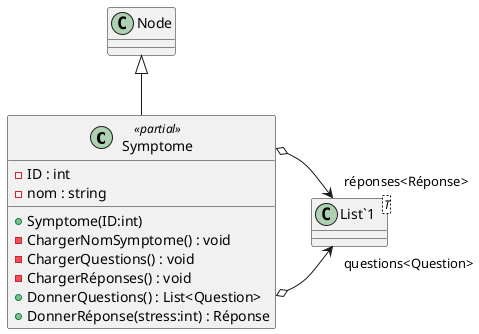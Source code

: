 @startuml
class Symptome <<partial>> {
    - ID : int
    - nom : string
    + Symptome(ID:int)
    - ChargerNomSymptome() : void
    - ChargerQuestions() : void
    - ChargerRéponses() : void
    + DonnerQuestions() : List<Question>
    + DonnerRéponse(stress:int) : Réponse
}
class "List`1"<T> {
}
Node <|-- Symptome
Symptome o-> "questions<Question>" "List`1"
Symptome o-> "réponses<Réponse>" "List`1"
@enduml
